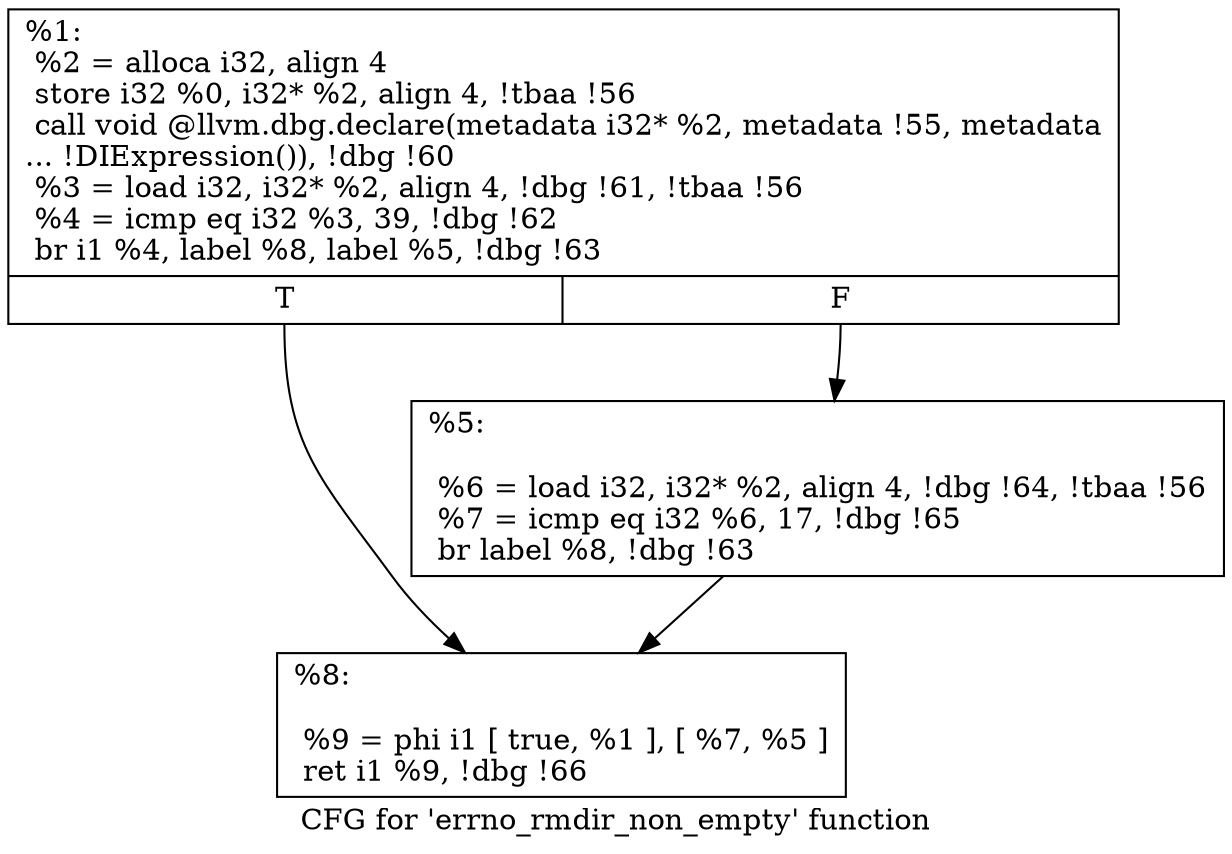 digraph "CFG for 'errno_rmdir_non_empty' function" {
	label="CFG for 'errno_rmdir_non_empty' function";

	Node0x8b9a50 [shape=record,label="{%1:\l  %2 = alloca i32, align 4\l  store i32 %0, i32* %2, align 4, !tbaa !56\l  call void @llvm.dbg.declare(metadata i32* %2, metadata !55, metadata\l... !DIExpression()), !dbg !60\l  %3 = load i32, i32* %2, align 4, !dbg !61, !tbaa !56\l  %4 = icmp eq i32 %3, 39, !dbg !62\l  br i1 %4, label %8, label %5, !dbg !63\l|{<s0>T|<s1>F}}"];
	Node0x8b9a50:s0 -> Node0x8b3a10;
	Node0x8b9a50:s1 -> Node0x8b39c0;
	Node0x8b39c0 [shape=record,label="{%5:\l\l  %6 = load i32, i32* %2, align 4, !dbg !64, !tbaa !56\l  %7 = icmp eq i32 %6, 17, !dbg !65\l  br label %8, !dbg !63\l}"];
	Node0x8b39c0 -> Node0x8b3a10;
	Node0x8b3a10 [shape=record,label="{%8:\l\l  %9 = phi i1 [ true, %1 ], [ %7, %5 ]\l  ret i1 %9, !dbg !66\l}"];
}
